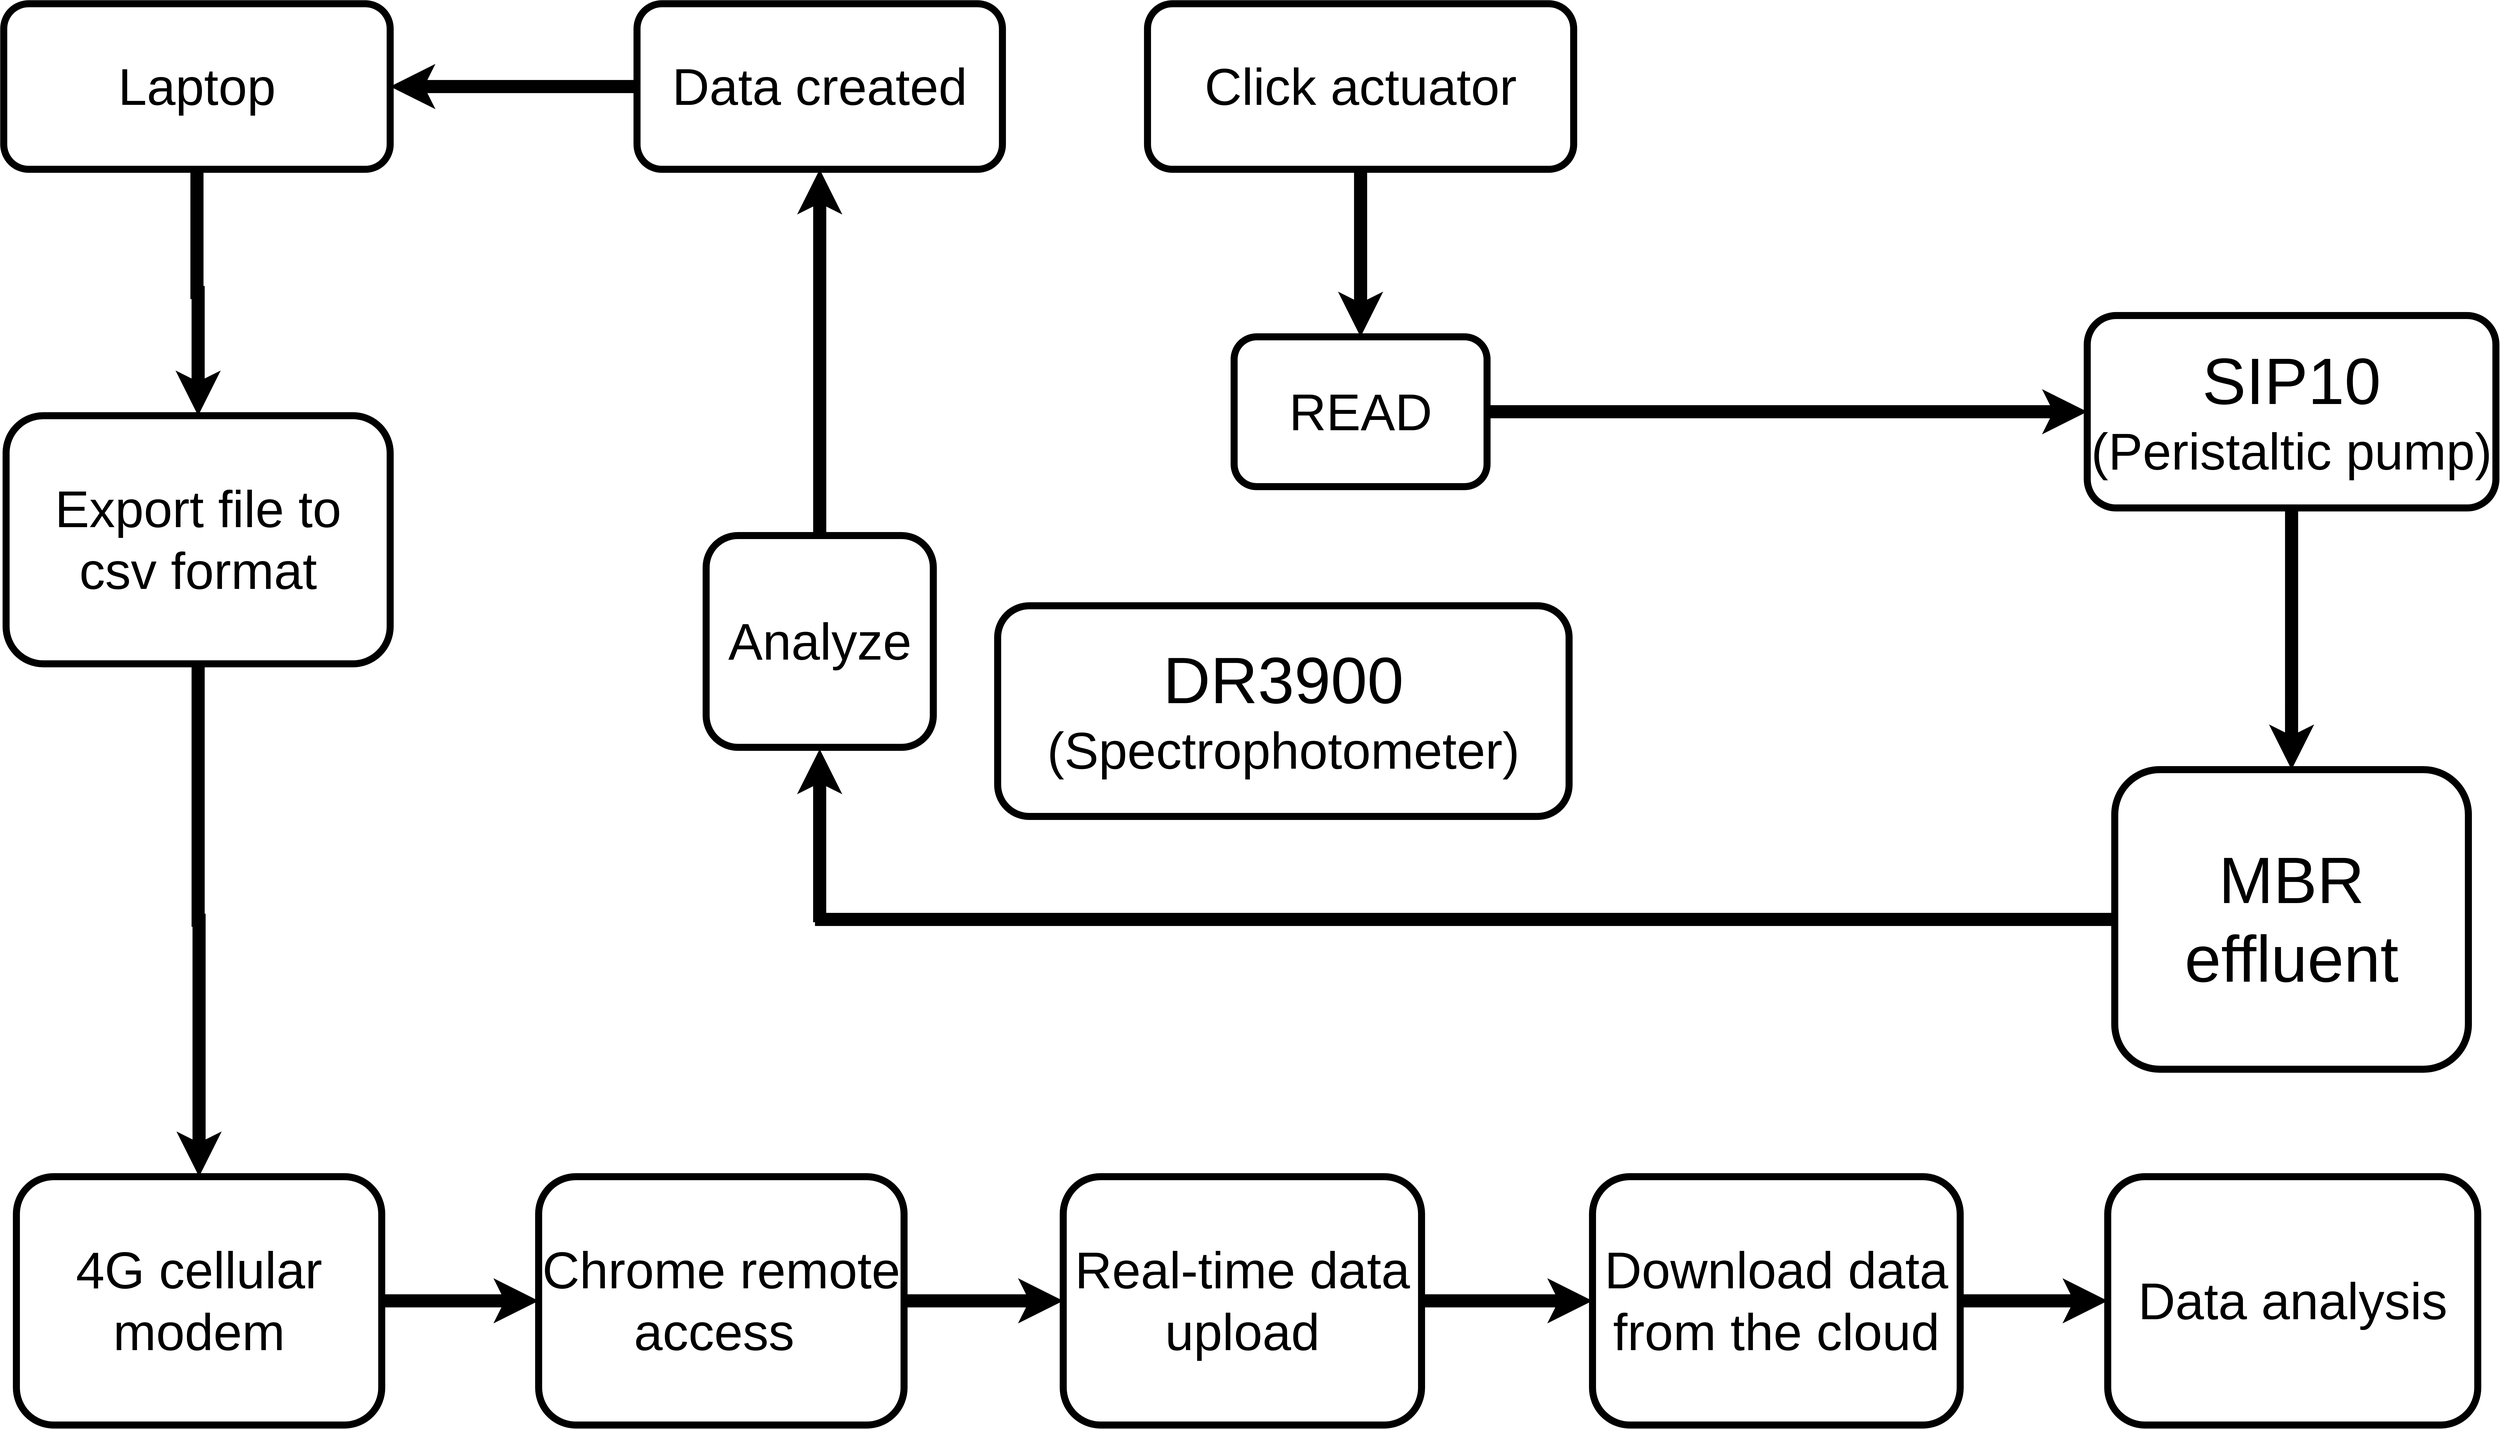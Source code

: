 <mxfile>
    <diagram id="7j3TJcCntiSLTlbxMHOU" name="Page-1">
        <mxGraphModel dx="16040" dy="8900" grid="1" gridSize="10" guides="1" tooltips="1" connect="1" arrows="1" fold="1" page="0" pageScale="1" pageWidth="1169" pageHeight="827" background="#ffffff" math="0" shadow="0">
            <root>
                <mxCell id="0"/>
                <mxCell id="1" parent="0"/>
                <mxCell id="2" value="&lt;font&gt;&lt;span style=&quot;font-size: 140px&quot;&gt;DR3900&lt;/span&gt;&lt;br&gt;(Spectrophotometer&lt;/font&gt;&lt;font&gt;)&lt;/font&gt;" style="rounded=1;whiteSpace=wrap;html=1;fontSize=110;strokeWidth=15;fontColor=#000000;strokeColor=#000000;fillColor=none;" vertex="1" parent="1">
                    <mxGeometry x="2270" y="2340" width="1220" height="450" as="geometry"/>
                </mxCell>
                <mxCell id="3" style="edgeStyle=orthogonalEdgeStyle;rounded=0;orthogonalLoop=1;jettySize=auto;html=1;strokeWidth=28;fontColor=#000000;strokeColor=#000000;" edge="1" parent="1" source="4" target="24">
                    <mxGeometry relative="1" as="geometry"/>
                </mxCell>
                <mxCell id="4" value="&lt;font style=&quot;font-size: 140px&quot;&gt;SIP10&lt;/font&gt;&lt;div&gt;&lt;font style=&quot;font-size: 110px&quot;&gt;(Peristaltic pump)&lt;/font&gt;&lt;/div&gt;" style="rounded=1;whiteSpace=wrap;html=1;fontSize=110;strokeWidth=15;fontColor=#000000;strokeColor=#000000;fillColor=none;" vertex="1" parent="1">
                    <mxGeometry x="4596.25" y="1720" width="872.5" height="411.05" as="geometry"/>
                </mxCell>
                <mxCell id="5" value="Data created" style="rounded=1;whiteSpace=wrap;html=1;fontSize=110;strokeWidth=15;fontColor=#000000;strokeColor=#000000;fillColor=none;" vertex="1" parent="1">
                    <mxGeometry x="1500.029" y="1054" width="780.153" height="353.684" as="geometry"/>
                </mxCell>
                <mxCell id="6" style="edgeStyle=orthogonalEdgeStyle;rounded=0;html=1;entryX=0.5;entryY=1;jettySize=auto;orthogonalLoop=1;fontSize=110;strokeWidth=28;fontColor=#000000;strokeColor=#000000;" edge="1" parent="1" source="28" target="5">
                    <mxGeometry relative="1" as="geometry"/>
                </mxCell>
                <mxCell id="7" value="Laptop" style="rounded=1;whiteSpace=wrap;html=1;fontSize=110;strokeWidth=15;fontColor=#000000;strokeColor=#000000;fillColor=none;" vertex="1" parent="1">
                    <mxGeometry x="148" y="1054" width="825" height="353.68" as="geometry"/>
                </mxCell>
                <mxCell id="8" style="edgeStyle=orthogonalEdgeStyle;rounded=0;html=1;entryX=1;entryY=0.5;jettySize=auto;orthogonalLoop=1;fontSize=110;strokeWidth=28;fontColor=#000000;strokeColor=#000000;" edge="1" parent="1" source="5" target="7">
                    <mxGeometry relative="1" as="geometry"/>
                </mxCell>
                <mxCell id="9" style="edgeStyle=orthogonalEdgeStyle;rounded=0;html=1;entryX=0.5;entryY=0;jettySize=auto;orthogonalLoop=1;fontSize=110;strokeWidth=28;fontColor=#000000;strokeColor=#000000;" edge="1" parent="1" source="7" target="21">
                    <mxGeometry relative="1" as="geometry"/>
                </mxCell>
                <mxCell id="10" style="edgeStyle=orthogonalEdgeStyle;rounded=0;orthogonalLoop=1;jettySize=auto;html=1;entryX=0.5;entryY=0;entryDx=0;entryDy=0;strokeWidth=28;fontColor=#000000;strokeColor=#000000;" edge="1" parent="1" source="11" target="27">
                    <mxGeometry relative="1" as="geometry"/>
                </mxCell>
                <mxCell id="11" value="Click actuator" style="rounded=1;whiteSpace=wrap;html=1;fontSize=110;strokeWidth=15;fontColor=#000000;strokeColor=#000000;fillColor=none;" vertex="1" parent="1">
                    <mxGeometry x="2589.92" y="1054" width="909.86" height="353.68" as="geometry"/>
                </mxCell>
                <mxCell id="12" value="4G cellular modem" style="rounded=1;whiteSpace=wrap;html=1;fontSize=110;strokeWidth=15;fontColor=#000000;strokeColor=#000000;fillColor=none;" vertex="1" parent="1">
                    <mxGeometry x="175" y="3559.47" width="780" height="530.53" as="geometry"/>
                </mxCell>
                <mxCell id="13" value="Chrome remote access&amp;nbsp;" style="rounded=1;whiteSpace=wrap;html=1;fontSize=110;strokeWidth=15;fontColor=#000000;strokeColor=#000000;fillColor=none;" vertex="1" parent="1">
                    <mxGeometry x="1290.004" y="3559.474" width="780.153" height="530.526" as="geometry"/>
                </mxCell>
                <mxCell id="14" style="edgeStyle=orthogonalEdgeStyle;rounded=0;html=1;entryX=0;entryY=0.5;jettySize=auto;orthogonalLoop=1;fontSize=110;strokeWidth=28;fontColor=#000000;strokeColor=#000000;" edge="1" parent="1" source="12" target="13">
                    <mxGeometry x="260" y="730" as="geometry"/>
                </mxCell>
                <mxCell id="15" style="edgeStyle=orthogonalEdgeStyle;rounded=0;orthogonalLoop=1;jettySize=auto;html=1;exitX=1;exitY=0.5;exitDx=0;exitDy=0;entryX=0;entryY=0.5;entryDx=0;entryDy=0;strokeWidth=28;fontColor=#000000;strokeColor=#000000;" edge="1" parent="1" source="16" target="20">
                    <mxGeometry x="260" y="730" as="geometry"/>
                </mxCell>
                <mxCell id="16" value="Real-time data upload" style="rounded=1;whiteSpace=wrap;html=1;fontSize=110;strokeWidth=15;fontColor=#000000;strokeColor=#000000;fillColor=none;" vertex="1" parent="1">
                    <mxGeometry x="2410" y="3559.47" width="765" height="530.53" as="geometry"/>
                </mxCell>
                <mxCell id="17" style="edgeStyle=orthogonalEdgeStyle;rounded=0;html=1;entryX=0;entryY=0.5;jettySize=auto;orthogonalLoop=1;fontSize=110;strokeWidth=28;fontColor=#000000;strokeColor=#000000;" edge="1" parent="1" source="13" target="16">
                    <mxGeometry x="260" y="730" as="geometry"/>
                </mxCell>
                <mxCell id="18" style="edgeStyle=orthogonalEdgeStyle;rounded=0;html=1;exitX=1;exitY=0.5;entryX=1;entryY=0.5;jettySize=auto;orthogonalLoop=1;fontSize=110;strokeWidth=15;fontColor=#000000;strokeColor=#000000;" edge="1" parent="1" source="16" target="16">
                    <mxGeometry x="260" y="730" as="geometry"/>
                </mxCell>
                <mxCell id="19" style="edgeStyle=orthogonalEdgeStyle;rounded=0;orthogonalLoop=1;jettySize=auto;html=1;exitX=1;exitY=0.5;exitDx=0;exitDy=0;entryX=0;entryY=0.5;entryDx=0;entryDy=0;fontSize=80;startArrow=none;startFill=0;endArrow=classic;endFill=1;strokeWidth=28;fontColor=#000000;strokeColor=#000000;" edge="1" parent="1" source="20" target="25">
                    <mxGeometry x="260" y="730" as="geometry"/>
                </mxCell>
                <mxCell id="20" value="Download data from the cloud" style="rounded=1;whiteSpace=wrap;html=1;fontSize=110;strokeWidth=15;fontColor=#000000;strokeColor=#000000;fillColor=none;" vertex="1" parent="1">
                    <mxGeometry x="3540" y="3559.47" width="785" height="530.53" as="geometry"/>
                </mxCell>
                <mxCell id="21" value="Export file to &lt;br&gt;csv format" style="rounded=1;whiteSpace=wrap;html=1;fontSize=110;strokeWidth=15;fontColor=#000000;strokeColor=#000000;fillColor=none;" vertex="1" parent="1">
                    <mxGeometry x="153" y="1934" width="820" height="530" as="geometry"/>
                </mxCell>
                <mxCell id="22" style="edgeStyle=orthogonalEdgeStyle;rounded=0;html=1;entryX=0.5;entryY=0;jettySize=auto;orthogonalLoop=1;fontSize=110;strokeWidth=28;fontColor=#000000;strokeColor=#000000;" edge="1" parent="1" source="21" target="12">
                    <mxGeometry x="260" y="730" as="geometry"/>
                </mxCell>
                <mxCell id="23" style="edgeStyle=orthogonalEdgeStyle;rounded=0;orthogonalLoop=1;jettySize=auto;html=1;strokeWidth=28;endArrow=none;endFill=0;fontColor=#000000;strokeColor=#000000;" edge="1" parent="1" source="24">
                    <mxGeometry relative="1" as="geometry">
                        <mxPoint x="1880" y="3010" as="targetPoint"/>
                    </mxGeometry>
                </mxCell>
                <mxCell id="24" value="&lt;font style=&quot;font-size: 140px&quot;&gt;MBR effluent&lt;/font&gt;" style="rounded=1;whiteSpace=wrap;html=1;fontSize=110;strokeWidth=15;fontColor=#000000;strokeColor=#000000;fillColor=none;" vertex="1" parent="1">
                    <mxGeometry x="4655" y="2690" width="755" height="640" as="geometry"/>
                </mxCell>
                <mxCell id="25" value="Data analysis" style="rounded=1;whiteSpace=wrap;html=1;fontSize=110;strokeWidth=15;fontColor=#000000;strokeColor=#000000;fillColor=none;" vertex="1" parent="1">
                    <mxGeometry x="4640" y="3559.47" width="790" height="530.53" as="geometry"/>
                </mxCell>
                <mxCell id="26" style="edgeStyle=orthogonalEdgeStyle;rounded=0;orthogonalLoop=1;jettySize=auto;html=1;entryX=0;entryY=0.5;entryDx=0;entryDy=0;strokeWidth=28;fontColor=#000000;strokeColor=#000000;" edge="1" parent="1" source="27" target="4">
                    <mxGeometry relative="1" as="geometry"/>
                </mxCell>
                <mxCell id="27" value="&lt;font style=&quot;font-size: 110px&quot;&gt;READ&lt;/font&gt;" style="rounded=1;whiteSpace=wrap;html=1;fontSize=110;labelPosition=center;verticalLabelPosition=middle;align=center;verticalAlign=middle;strokeWidth=15;fontColor=#000000;strokeColor=#000000;fillColor=none;" vertex="1" parent="1">
                    <mxGeometry x="2774.85" y="1765.53" width="540" height="320" as="geometry"/>
                </mxCell>
                <mxCell id="28" value="&lt;font style=&quot;font-size: 110px;&quot;&gt;Analyze&lt;/font&gt;" style="rounded=1;whiteSpace=wrap;html=1;fontSize=110;strokeWidth=15;fontColor=#000000;strokeColor=#000000;fillColor=none;" vertex="1" parent="1">
                    <mxGeometry x="1647.61" y="2190" width="485" height="452.37" as="geometry"/>
                </mxCell>
                <mxCell id="29" value="" style="endArrow=classic;html=1;strokeWidth=28;fontColor=#000000;strokeColor=#000000;" edge="1" parent="1">
                    <mxGeometry width="50" height="50" relative="1" as="geometry">
                        <mxPoint x="1890" y="3016" as="sourcePoint"/>
                        <mxPoint x="1890" y="2646" as="targetPoint"/>
                        <Array as="points">
                            <mxPoint x="1890" y="2866"/>
                        </Array>
                    </mxGeometry>
                </mxCell>
            </root>
        </mxGraphModel>
    </diagram>
</mxfile>